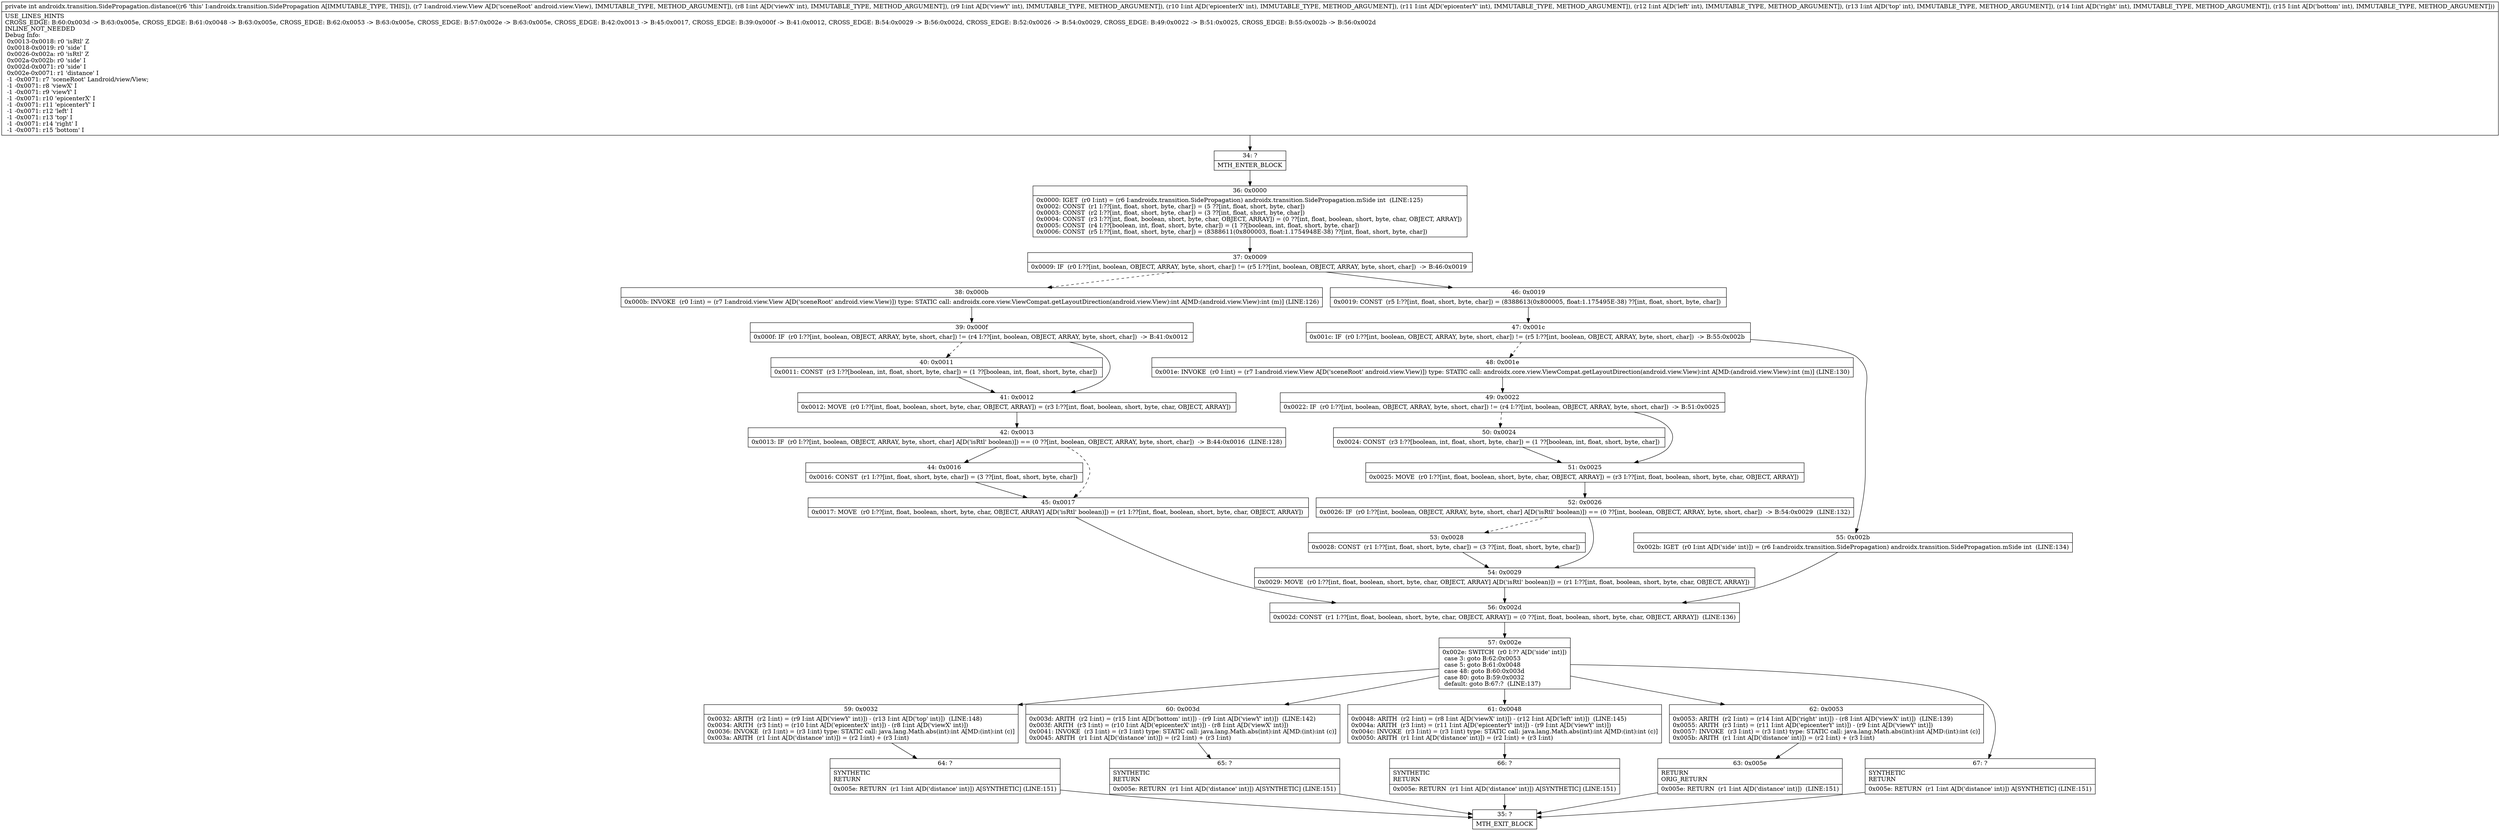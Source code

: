 digraph "CFG forandroidx.transition.SidePropagation.distance(Landroid\/view\/View;IIIIIIII)I" {
Node_34 [shape=record,label="{34\:\ ?|MTH_ENTER_BLOCK\l}"];
Node_36 [shape=record,label="{36\:\ 0x0000|0x0000: IGET  (r0 I:int) = (r6 I:androidx.transition.SidePropagation) androidx.transition.SidePropagation.mSide int  (LINE:125)\l0x0002: CONST  (r1 I:??[int, float, short, byte, char]) = (5 ??[int, float, short, byte, char]) \l0x0003: CONST  (r2 I:??[int, float, short, byte, char]) = (3 ??[int, float, short, byte, char]) \l0x0004: CONST  (r3 I:??[int, float, boolean, short, byte, char, OBJECT, ARRAY]) = (0 ??[int, float, boolean, short, byte, char, OBJECT, ARRAY]) \l0x0005: CONST  (r4 I:??[boolean, int, float, short, byte, char]) = (1 ??[boolean, int, float, short, byte, char]) \l0x0006: CONST  (r5 I:??[int, float, short, byte, char]) = (8388611(0x800003, float:1.1754948E\-38) ??[int, float, short, byte, char]) \l}"];
Node_37 [shape=record,label="{37\:\ 0x0009|0x0009: IF  (r0 I:??[int, boolean, OBJECT, ARRAY, byte, short, char]) != (r5 I:??[int, boolean, OBJECT, ARRAY, byte, short, char])  \-\> B:46:0x0019 \l}"];
Node_38 [shape=record,label="{38\:\ 0x000b|0x000b: INVOKE  (r0 I:int) = (r7 I:android.view.View A[D('sceneRoot' android.view.View)]) type: STATIC call: androidx.core.view.ViewCompat.getLayoutDirection(android.view.View):int A[MD:(android.view.View):int (m)] (LINE:126)\l}"];
Node_39 [shape=record,label="{39\:\ 0x000f|0x000f: IF  (r0 I:??[int, boolean, OBJECT, ARRAY, byte, short, char]) != (r4 I:??[int, boolean, OBJECT, ARRAY, byte, short, char])  \-\> B:41:0x0012 \l}"];
Node_40 [shape=record,label="{40\:\ 0x0011|0x0011: CONST  (r3 I:??[boolean, int, float, short, byte, char]) = (1 ??[boolean, int, float, short, byte, char]) \l}"];
Node_41 [shape=record,label="{41\:\ 0x0012|0x0012: MOVE  (r0 I:??[int, float, boolean, short, byte, char, OBJECT, ARRAY]) = (r3 I:??[int, float, boolean, short, byte, char, OBJECT, ARRAY]) \l}"];
Node_42 [shape=record,label="{42\:\ 0x0013|0x0013: IF  (r0 I:??[int, boolean, OBJECT, ARRAY, byte, short, char] A[D('isRtl' boolean)]) == (0 ??[int, boolean, OBJECT, ARRAY, byte, short, char])  \-\> B:44:0x0016  (LINE:128)\l}"];
Node_44 [shape=record,label="{44\:\ 0x0016|0x0016: CONST  (r1 I:??[int, float, short, byte, char]) = (3 ??[int, float, short, byte, char]) \l}"];
Node_45 [shape=record,label="{45\:\ 0x0017|0x0017: MOVE  (r0 I:??[int, float, boolean, short, byte, char, OBJECT, ARRAY] A[D('isRtl' boolean)]) = (r1 I:??[int, float, boolean, short, byte, char, OBJECT, ARRAY]) \l}"];
Node_56 [shape=record,label="{56\:\ 0x002d|0x002d: CONST  (r1 I:??[int, float, boolean, short, byte, char, OBJECT, ARRAY]) = (0 ??[int, float, boolean, short, byte, char, OBJECT, ARRAY])  (LINE:136)\l}"];
Node_57 [shape=record,label="{57\:\ 0x002e|0x002e: SWITCH  (r0 I:?? A[D('side' int)])\l case 3: goto B:62:0x0053\l case 5: goto B:61:0x0048\l case 48: goto B:60:0x003d\l case 80: goto B:59:0x0032\l default: goto B:67:?  (LINE:137)\l}"];
Node_59 [shape=record,label="{59\:\ 0x0032|0x0032: ARITH  (r2 I:int) = (r9 I:int A[D('viewY' int)]) \- (r13 I:int A[D('top' int)])  (LINE:148)\l0x0034: ARITH  (r3 I:int) = (r10 I:int A[D('epicenterX' int)]) \- (r8 I:int A[D('viewX' int)]) \l0x0036: INVOKE  (r3 I:int) = (r3 I:int) type: STATIC call: java.lang.Math.abs(int):int A[MD:(int):int (c)]\l0x003a: ARITH  (r1 I:int A[D('distance' int)]) = (r2 I:int) + (r3 I:int) \l}"];
Node_64 [shape=record,label="{64\:\ ?|SYNTHETIC\lRETURN\l|0x005e: RETURN  (r1 I:int A[D('distance' int)]) A[SYNTHETIC] (LINE:151)\l}"];
Node_35 [shape=record,label="{35\:\ ?|MTH_EXIT_BLOCK\l}"];
Node_60 [shape=record,label="{60\:\ 0x003d|0x003d: ARITH  (r2 I:int) = (r15 I:int A[D('bottom' int)]) \- (r9 I:int A[D('viewY' int)])  (LINE:142)\l0x003f: ARITH  (r3 I:int) = (r10 I:int A[D('epicenterX' int)]) \- (r8 I:int A[D('viewX' int)]) \l0x0041: INVOKE  (r3 I:int) = (r3 I:int) type: STATIC call: java.lang.Math.abs(int):int A[MD:(int):int (c)]\l0x0045: ARITH  (r1 I:int A[D('distance' int)]) = (r2 I:int) + (r3 I:int) \l}"];
Node_65 [shape=record,label="{65\:\ ?|SYNTHETIC\lRETURN\l|0x005e: RETURN  (r1 I:int A[D('distance' int)]) A[SYNTHETIC] (LINE:151)\l}"];
Node_61 [shape=record,label="{61\:\ 0x0048|0x0048: ARITH  (r2 I:int) = (r8 I:int A[D('viewX' int)]) \- (r12 I:int A[D('left' int)])  (LINE:145)\l0x004a: ARITH  (r3 I:int) = (r11 I:int A[D('epicenterY' int)]) \- (r9 I:int A[D('viewY' int)]) \l0x004c: INVOKE  (r3 I:int) = (r3 I:int) type: STATIC call: java.lang.Math.abs(int):int A[MD:(int):int (c)]\l0x0050: ARITH  (r1 I:int A[D('distance' int)]) = (r2 I:int) + (r3 I:int) \l}"];
Node_66 [shape=record,label="{66\:\ ?|SYNTHETIC\lRETURN\l|0x005e: RETURN  (r1 I:int A[D('distance' int)]) A[SYNTHETIC] (LINE:151)\l}"];
Node_62 [shape=record,label="{62\:\ 0x0053|0x0053: ARITH  (r2 I:int) = (r14 I:int A[D('right' int)]) \- (r8 I:int A[D('viewX' int)])  (LINE:139)\l0x0055: ARITH  (r3 I:int) = (r11 I:int A[D('epicenterY' int)]) \- (r9 I:int A[D('viewY' int)]) \l0x0057: INVOKE  (r3 I:int) = (r3 I:int) type: STATIC call: java.lang.Math.abs(int):int A[MD:(int):int (c)]\l0x005b: ARITH  (r1 I:int A[D('distance' int)]) = (r2 I:int) + (r3 I:int) \l}"];
Node_63 [shape=record,label="{63\:\ 0x005e|RETURN\lORIG_RETURN\l|0x005e: RETURN  (r1 I:int A[D('distance' int)])  (LINE:151)\l}"];
Node_67 [shape=record,label="{67\:\ ?|SYNTHETIC\lRETURN\l|0x005e: RETURN  (r1 I:int A[D('distance' int)]) A[SYNTHETIC] (LINE:151)\l}"];
Node_46 [shape=record,label="{46\:\ 0x0019|0x0019: CONST  (r5 I:??[int, float, short, byte, char]) = (8388613(0x800005, float:1.175495E\-38) ??[int, float, short, byte, char]) \l}"];
Node_47 [shape=record,label="{47\:\ 0x001c|0x001c: IF  (r0 I:??[int, boolean, OBJECT, ARRAY, byte, short, char]) != (r5 I:??[int, boolean, OBJECT, ARRAY, byte, short, char])  \-\> B:55:0x002b \l}"];
Node_48 [shape=record,label="{48\:\ 0x001e|0x001e: INVOKE  (r0 I:int) = (r7 I:android.view.View A[D('sceneRoot' android.view.View)]) type: STATIC call: androidx.core.view.ViewCompat.getLayoutDirection(android.view.View):int A[MD:(android.view.View):int (m)] (LINE:130)\l}"];
Node_49 [shape=record,label="{49\:\ 0x0022|0x0022: IF  (r0 I:??[int, boolean, OBJECT, ARRAY, byte, short, char]) != (r4 I:??[int, boolean, OBJECT, ARRAY, byte, short, char])  \-\> B:51:0x0025 \l}"];
Node_50 [shape=record,label="{50\:\ 0x0024|0x0024: CONST  (r3 I:??[boolean, int, float, short, byte, char]) = (1 ??[boolean, int, float, short, byte, char]) \l}"];
Node_51 [shape=record,label="{51\:\ 0x0025|0x0025: MOVE  (r0 I:??[int, float, boolean, short, byte, char, OBJECT, ARRAY]) = (r3 I:??[int, float, boolean, short, byte, char, OBJECT, ARRAY]) \l}"];
Node_52 [shape=record,label="{52\:\ 0x0026|0x0026: IF  (r0 I:??[int, boolean, OBJECT, ARRAY, byte, short, char] A[D('isRtl' boolean)]) == (0 ??[int, boolean, OBJECT, ARRAY, byte, short, char])  \-\> B:54:0x0029  (LINE:132)\l}"];
Node_53 [shape=record,label="{53\:\ 0x0028|0x0028: CONST  (r1 I:??[int, float, short, byte, char]) = (3 ??[int, float, short, byte, char]) \l}"];
Node_54 [shape=record,label="{54\:\ 0x0029|0x0029: MOVE  (r0 I:??[int, float, boolean, short, byte, char, OBJECT, ARRAY] A[D('isRtl' boolean)]) = (r1 I:??[int, float, boolean, short, byte, char, OBJECT, ARRAY]) \l}"];
Node_55 [shape=record,label="{55\:\ 0x002b|0x002b: IGET  (r0 I:int A[D('side' int)]) = (r6 I:androidx.transition.SidePropagation) androidx.transition.SidePropagation.mSide int  (LINE:134)\l}"];
MethodNode[shape=record,label="{private int androidx.transition.SidePropagation.distance((r6 'this' I:androidx.transition.SidePropagation A[IMMUTABLE_TYPE, THIS]), (r7 I:android.view.View A[D('sceneRoot' android.view.View), IMMUTABLE_TYPE, METHOD_ARGUMENT]), (r8 I:int A[D('viewX' int), IMMUTABLE_TYPE, METHOD_ARGUMENT]), (r9 I:int A[D('viewY' int), IMMUTABLE_TYPE, METHOD_ARGUMENT]), (r10 I:int A[D('epicenterX' int), IMMUTABLE_TYPE, METHOD_ARGUMENT]), (r11 I:int A[D('epicenterY' int), IMMUTABLE_TYPE, METHOD_ARGUMENT]), (r12 I:int A[D('left' int), IMMUTABLE_TYPE, METHOD_ARGUMENT]), (r13 I:int A[D('top' int), IMMUTABLE_TYPE, METHOD_ARGUMENT]), (r14 I:int A[D('right' int), IMMUTABLE_TYPE, METHOD_ARGUMENT]), (r15 I:int A[D('bottom' int), IMMUTABLE_TYPE, METHOD_ARGUMENT]))  | USE_LINES_HINTS\lCROSS_EDGE: B:60:0x003d \-\> B:63:0x005e, CROSS_EDGE: B:61:0x0048 \-\> B:63:0x005e, CROSS_EDGE: B:62:0x0053 \-\> B:63:0x005e, CROSS_EDGE: B:57:0x002e \-\> B:63:0x005e, CROSS_EDGE: B:42:0x0013 \-\> B:45:0x0017, CROSS_EDGE: B:39:0x000f \-\> B:41:0x0012, CROSS_EDGE: B:54:0x0029 \-\> B:56:0x002d, CROSS_EDGE: B:52:0x0026 \-\> B:54:0x0029, CROSS_EDGE: B:49:0x0022 \-\> B:51:0x0025, CROSS_EDGE: B:55:0x002b \-\> B:56:0x002d\lINLINE_NOT_NEEDED\lDebug Info:\l  0x0013\-0x0018: r0 'isRtl' Z\l  0x0018\-0x0019: r0 'side' I\l  0x0026\-0x002a: r0 'isRtl' Z\l  0x002a\-0x002b: r0 'side' I\l  0x002d\-0x0071: r0 'side' I\l  0x002e\-0x0071: r1 'distance' I\l  \-1 \-0x0071: r7 'sceneRoot' Landroid\/view\/View;\l  \-1 \-0x0071: r8 'viewX' I\l  \-1 \-0x0071: r9 'viewY' I\l  \-1 \-0x0071: r10 'epicenterX' I\l  \-1 \-0x0071: r11 'epicenterY' I\l  \-1 \-0x0071: r12 'left' I\l  \-1 \-0x0071: r13 'top' I\l  \-1 \-0x0071: r14 'right' I\l  \-1 \-0x0071: r15 'bottom' I\l}"];
MethodNode -> Node_34;Node_34 -> Node_36;
Node_36 -> Node_37;
Node_37 -> Node_38[style=dashed];
Node_37 -> Node_46;
Node_38 -> Node_39;
Node_39 -> Node_40[style=dashed];
Node_39 -> Node_41;
Node_40 -> Node_41;
Node_41 -> Node_42;
Node_42 -> Node_44;
Node_42 -> Node_45[style=dashed];
Node_44 -> Node_45;
Node_45 -> Node_56;
Node_56 -> Node_57;
Node_57 -> Node_59;
Node_57 -> Node_60;
Node_57 -> Node_61;
Node_57 -> Node_62;
Node_57 -> Node_67;
Node_59 -> Node_64;
Node_64 -> Node_35;
Node_60 -> Node_65;
Node_65 -> Node_35;
Node_61 -> Node_66;
Node_66 -> Node_35;
Node_62 -> Node_63;
Node_63 -> Node_35;
Node_67 -> Node_35;
Node_46 -> Node_47;
Node_47 -> Node_48[style=dashed];
Node_47 -> Node_55;
Node_48 -> Node_49;
Node_49 -> Node_50[style=dashed];
Node_49 -> Node_51;
Node_50 -> Node_51;
Node_51 -> Node_52;
Node_52 -> Node_53[style=dashed];
Node_52 -> Node_54;
Node_53 -> Node_54;
Node_54 -> Node_56;
Node_55 -> Node_56;
}

